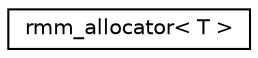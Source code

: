 digraph "Graphical Class Hierarchy"
{
  edge [fontname="Helvetica",fontsize="10",labelfontname="Helvetica",labelfontsize="10"];
  node [fontname="Helvetica",fontsize="10",shape=record];
  rankdir="LR";
  Node0 [label="rmm_allocator\< T \>",height=0.2,width=0.4,color="black", fillcolor="white", style="filled",URL="$classrmm__allocator.html"];
}
